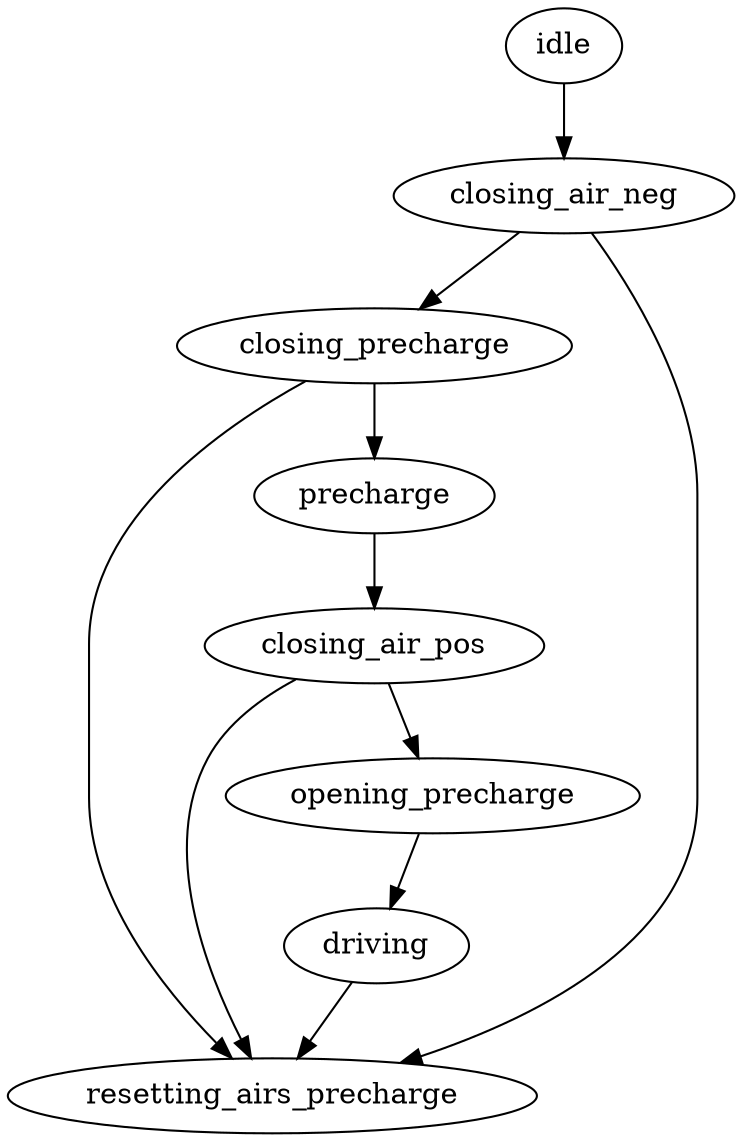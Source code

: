 digraph {
	idle -> closing_air_neg
    closing_air_neg -> closing_precharge
    closing_air_neg -> resetting_airs_precharge
    closing_precharge -> resetting_airs_precharge
    closing_precharge -> precharge
    precharge -> closing_air_pos
    closing_air_pos -> resetting_airs_precharge
    closing_air_pos -> opening_precharge
    opening_precharge -> driving
    driving -> resetting_airs_precharge
}